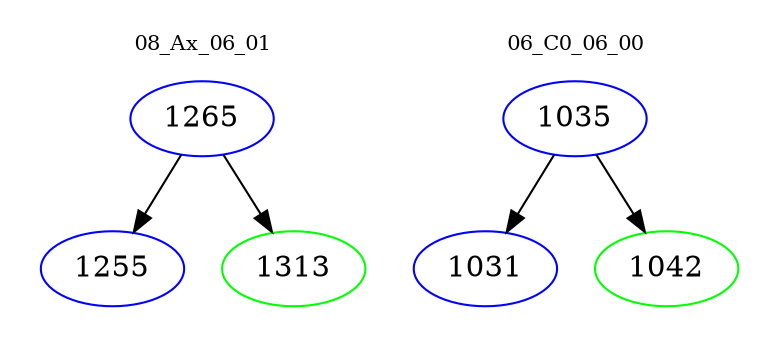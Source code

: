 digraph{
subgraph cluster_0 {
color = white
label = "08_Ax_06_01";
fontsize=10;
T0_1265 [label="1265", color="blue"]
T0_1265 -> T0_1255 [color="black"]
T0_1255 [label="1255", color="blue"]
T0_1265 -> T0_1313 [color="black"]
T0_1313 [label="1313", color="green"]
}
subgraph cluster_1 {
color = white
label = "06_C0_06_00";
fontsize=10;
T1_1035 [label="1035", color="blue"]
T1_1035 -> T1_1031 [color="black"]
T1_1031 [label="1031", color="blue"]
T1_1035 -> T1_1042 [color="black"]
T1_1042 [label="1042", color="green"]
}
}
